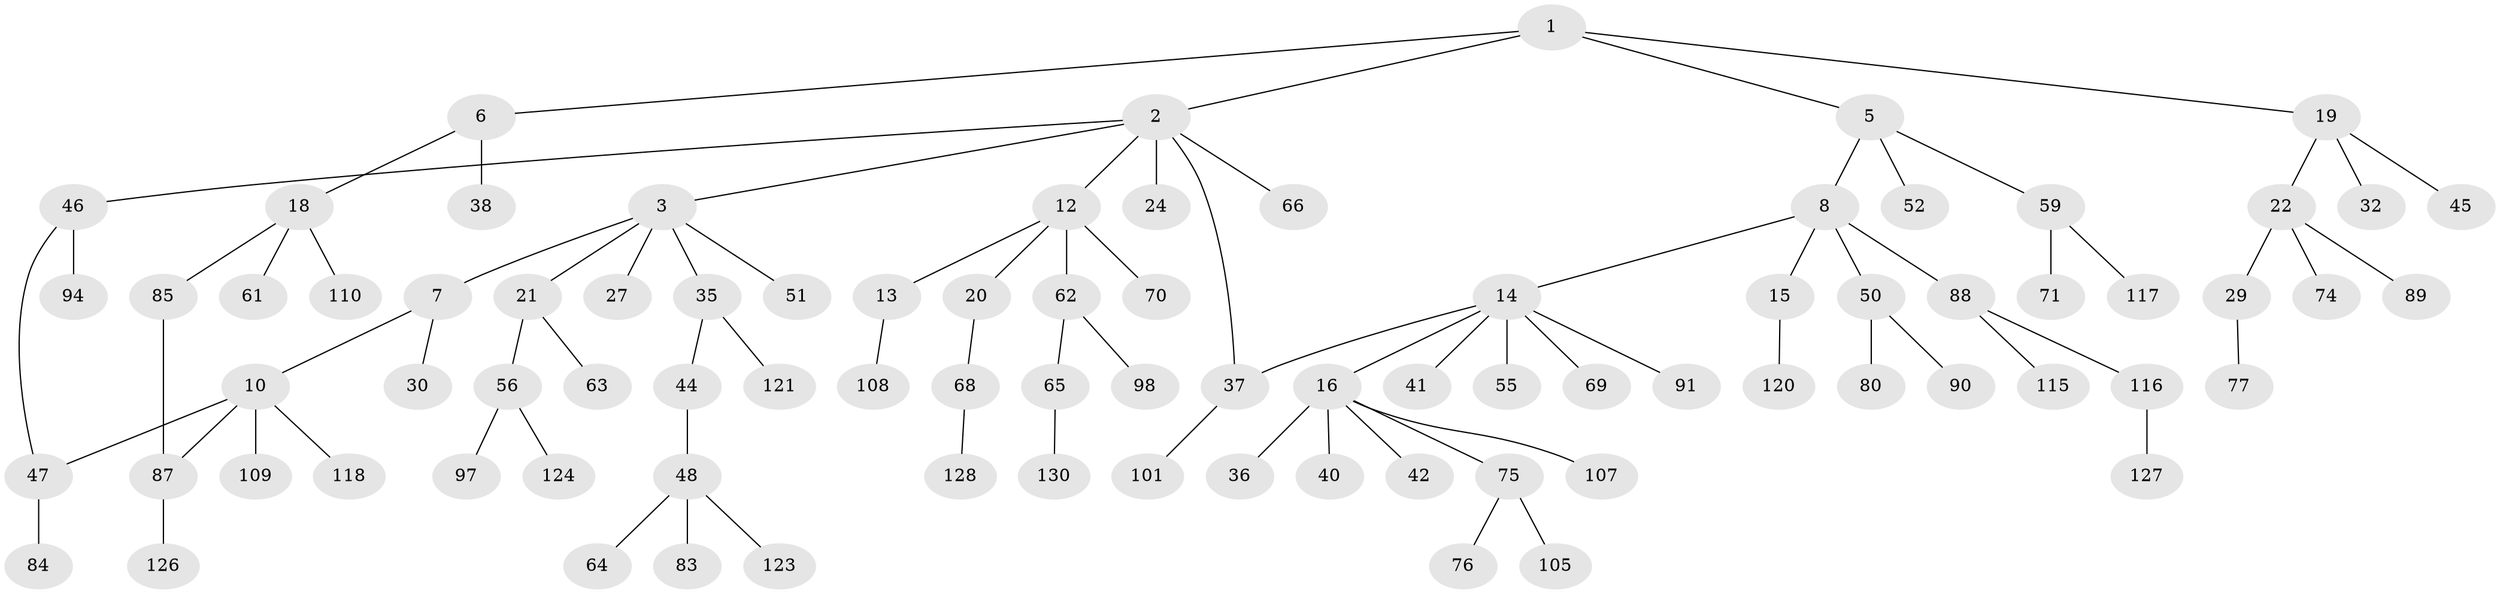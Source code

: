 // Generated by graph-tools (version 1.1) at 2025/23/03/03/25 07:23:30]
// undirected, 85 vertices, 87 edges
graph export_dot {
graph [start="1"]
  node [color=gray90,style=filled];
  1 [super="+4"];
  2 [super="+9"];
  3 [super="+17"];
  5 [super="+54"];
  6 [super="+81"];
  7 [super="+25"];
  8 [super="+28"];
  10 [super="+11"];
  12 [super="+125"];
  13 [super="+26"];
  14 [super="+23"];
  15 [super="+106"];
  16 [super="+33"];
  18 [super="+43"];
  19 [super="+100"];
  20 [super="+86"];
  21 [super="+60"];
  22 [super="+31"];
  24 [super="+39"];
  27;
  29 [super="+122"];
  30 [super="+129"];
  32 [super="+34"];
  35 [super="+73"];
  36;
  37;
  38 [super="+58"];
  40;
  41 [super="+82"];
  42 [super="+114"];
  44;
  45 [super="+103"];
  46 [super="+112"];
  47 [super="+49"];
  48 [super="+53"];
  50 [super="+78"];
  51;
  52;
  55 [super="+93"];
  56 [super="+57"];
  59 [super="+72"];
  61 [super="+67"];
  62;
  63;
  64;
  65 [super="+96"];
  66;
  68 [super="+119"];
  69;
  70 [super="+102"];
  71;
  74;
  75 [super="+99"];
  76;
  77 [super="+79"];
  80 [super="+113"];
  83 [super="+92"];
  84;
  85;
  87 [super="+95"];
  88 [super="+104"];
  89 [super="+111"];
  90;
  91;
  94;
  97;
  98;
  101;
  105;
  107;
  108;
  109;
  110;
  115;
  116;
  117;
  118;
  120;
  121;
  123;
  124;
  126;
  127;
  128;
  130;
  1 -- 2;
  1 -- 5;
  1 -- 6;
  1 -- 19;
  2 -- 3;
  2 -- 12;
  2 -- 46;
  2 -- 24;
  2 -- 37;
  2 -- 66;
  3 -- 7;
  3 -- 21;
  3 -- 35;
  3 -- 27;
  3 -- 51;
  5 -- 8;
  5 -- 52;
  5 -- 59;
  6 -- 18;
  6 -- 38;
  7 -- 10;
  7 -- 30;
  8 -- 14;
  8 -- 15;
  8 -- 50;
  8 -- 88;
  10 -- 47;
  10 -- 109;
  10 -- 118;
  10 -- 87;
  12 -- 13;
  12 -- 20;
  12 -- 62;
  12 -- 70;
  13 -- 108;
  14 -- 16;
  14 -- 41;
  14 -- 55;
  14 -- 91;
  14 -- 37;
  14 -- 69;
  15 -- 120;
  16 -- 40;
  16 -- 75;
  16 -- 107;
  16 -- 42;
  16 -- 36;
  18 -- 61;
  18 -- 110;
  18 -- 85;
  19 -- 22;
  19 -- 32;
  19 -- 45;
  20 -- 68;
  21 -- 56;
  21 -- 63;
  22 -- 29;
  22 -- 89;
  22 -- 74;
  29 -- 77;
  35 -- 44;
  35 -- 121;
  37 -- 101;
  44 -- 48;
  46 -- 94;
  46 -- 47;
  47 -- 84;
  48 -- 64;
  48 -- 83;
  48 -- 123;
  50 -- 90;
  50 -- 80;
  56 -- 97;
  56 -- 124;
  59 -- 71;
  59 -- 117;
  62 -- 65;
  62 -- 98;
  65 -- 130;
  68 -- 128;
  75 -- 76;
  75 -- 105;
  85 -- 87;
  87 -- 126;
  88 -- 115;
  88 -- 116;
  116 -- 127;
}
